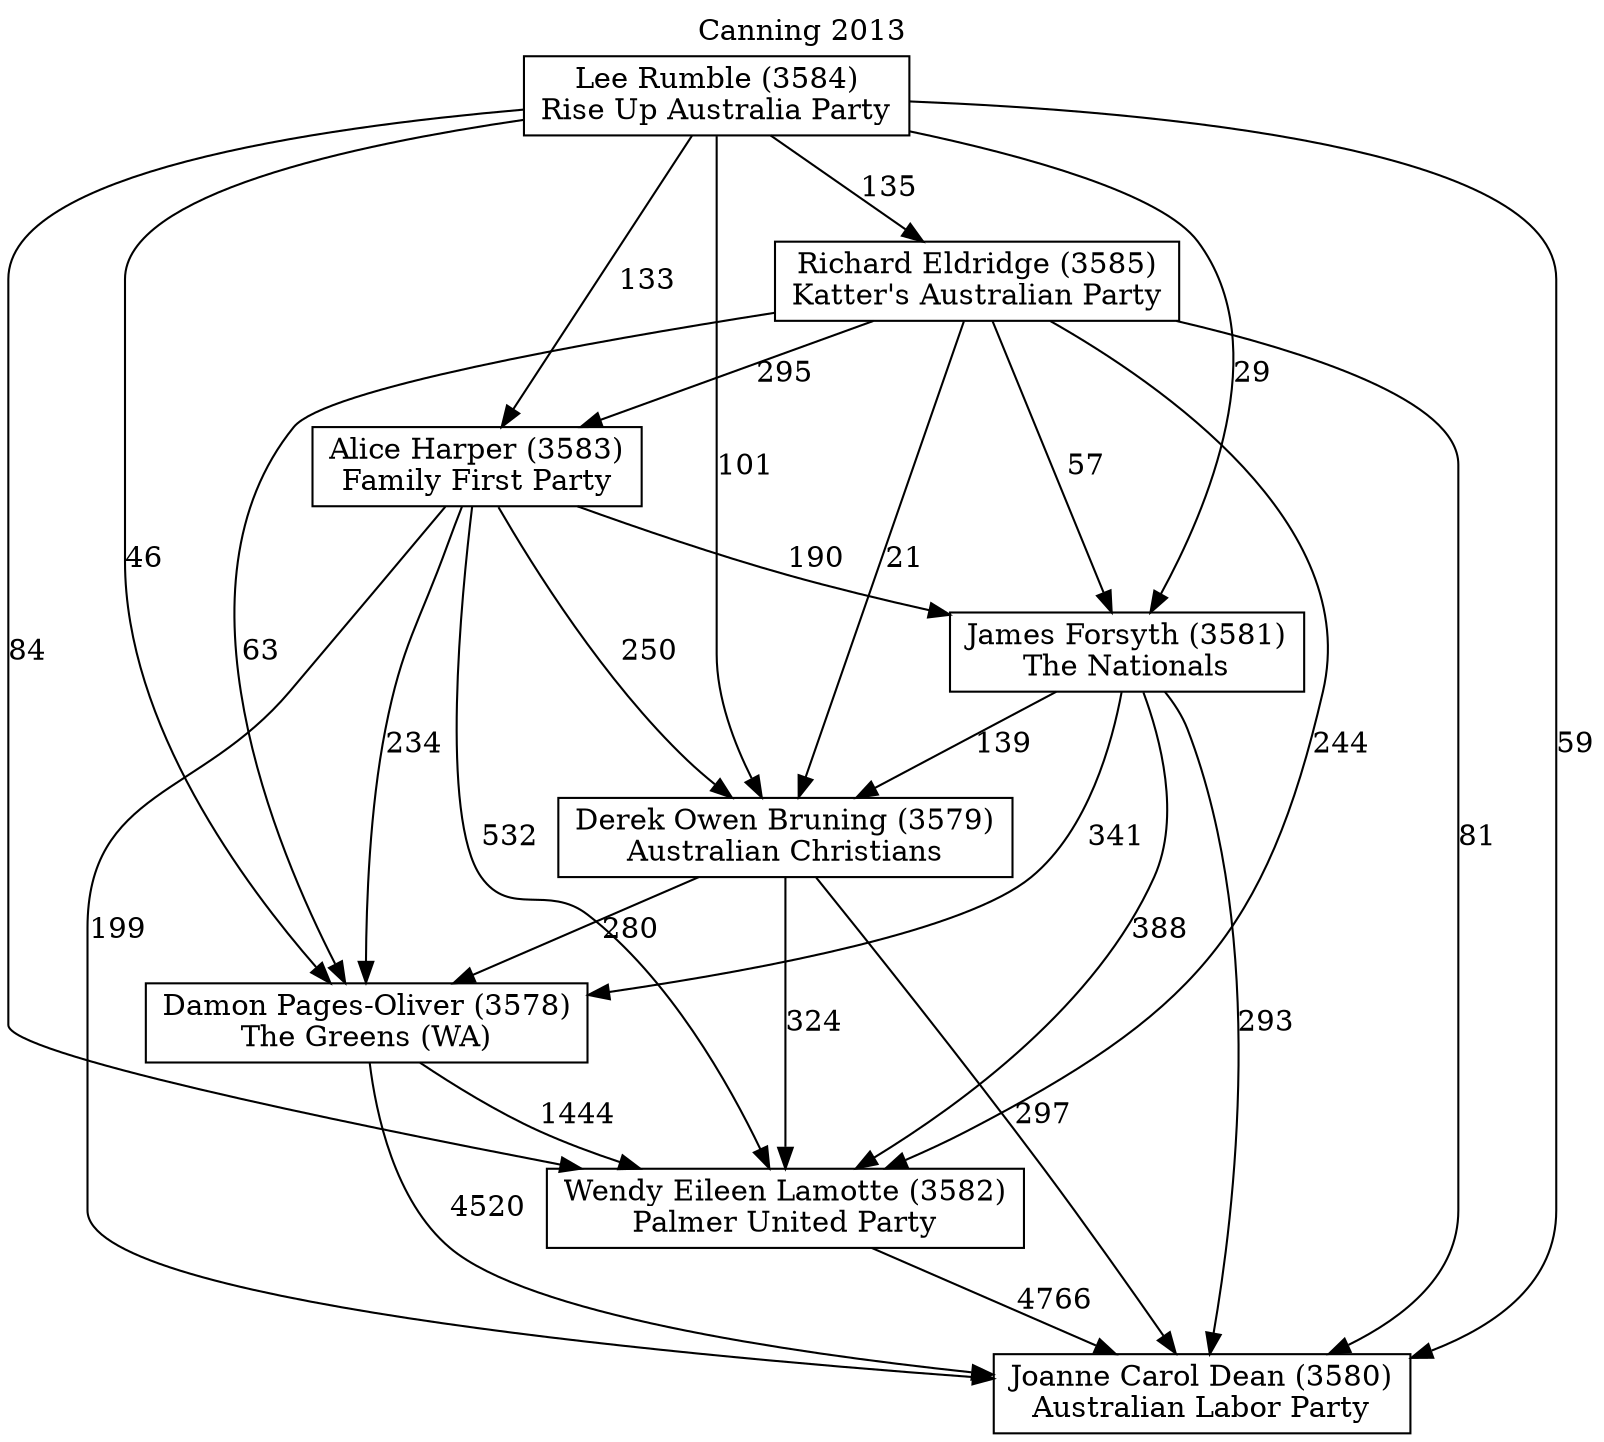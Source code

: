 // House preference flow
digraph "Joanne Carol Dean (3580)_Canning_2013" {
	graph [label="Canning 2013" labelloc=t mclimit=10]
	node [shape=box]
	"Alice Harper (3583)" [label="Alice Harper (3583)
Family First Party"]
	"Damon Pages-Oliver (3578)" [label="Damon Pages-Oliver (3578)
The Greens (WA)"]
	"Derek Owen Bruning (3579)" [label="Derek Owen Bruning (3579)
Australian Christians"]
	"James Forsyth (3581)" [label="James Forsyth (3581)
The Nationals"]
	"Joanne Carol Dean (3580)" [label="Joanne Carol Dean (3580)
Australian Labor Party"]
	"Lee Rumble (3584)" [label="Lee Rumble (3584)
Rise Up Australia Party"]
	"Richard Eldridge (3585)" [label="Richard Eldridge (3585)
Katter's Australian Party"]
	"Wendy Eileen Lamotte (3582)" [label="Wendy Eileen Lamotte (3582)
Palmer United Party"]
	"Alice Harper (3583)" -> "Damon Pages-Oliver (3578)" [label=234]
	"Alice Harper (3583)" -> "Derek Owen Bruning (3579)" [label=250]
	"Alice Harper (3583)" -> "James Forsyth (3581)" [label=190]
	"Alice Harper (3583)" -> "Joanne Carol Dean (3580)" [label=199]
	"Alice Harper (3583)" -> "Wendy Eileen Lamotte (3582)" [label=532]
	"Damon Pages-Oliver (3578)" -> "Joanne Carol Dean (3580)" [label=4520]
	"Damon Pages-Oliver (3578)" -> "Wendy Eileen Lamotte (3582)" [label=1444]
	"Derek Owen Bruning (3579)" -> "Damon Pages-Oliver (3578)" [label=280]
	"Derek Owen Bruning (3579)" -> "Joanne Carol Dean (3580)" [label=297]
	"Derek Owen Bruning (3579)" -> "Wendy Eileen Lamotte (3582)" [label=324]
	"James Forsyth (3581)" -> "Damon Pages-Oliver (3578)" [label=341]
	"James Forsyth (3581)" -> "Derek Owen Bruning (3579)" [label=139]
	"James Forsyth (3581)" -> "Joanne Carol Dean (3580)" [label=293]
	"James Forsyth (3581)" -> "Wendy Eileen Lamotte (3582)" [label=388]
	"Lee Rumble (3584)" -> "Alice Harper (3583)" [label=133]
	"Lee Rumble (3584)" -> "Damon Pages-Oliver (3578)" [label=46]
	"Lee Rumble (3584)" -> "Derek Owen Bruning (3579)" [label=101]
	"Lee Rumble (3584)" -> "James Forsyth (3581)" [label=29]
	"Lee Rumble (3584)" -> "Joanne Carol Dean (3580)" [label=59]
	"Lee Rumble (3584)" -> "Richard Eldridge (3585)" [label=135]
	"Lee Rumble (3584)" -> "Wendy Eileen Lamotte (3582)" [label=84]
	"Richard Eldridge (3585)" -> "Alice Harper (3583)" [label=295]
	"Richard Eldridge (3585)" -> "Damon Pages-Oliver (3578)" [label=63]
	"Richard Eldridge (3585)" -> "Derek Owen Bruning (3579)" [label=21]
	"Richard Eldridge (3585)" -> "James Forsyth (3581)" [label=57]
	"Richard Eldridge (3585)" -> "Joanne Carol Dean (3580)" [label=81]
	"Richard Eldridge (3585)" -> "Wendy Eileen Lamotte (3582)" [label=244]
	"Wendy Eileen Lamotte (3582)" -> "Joanne Carol Dean (3580)" [label=4766]
}
